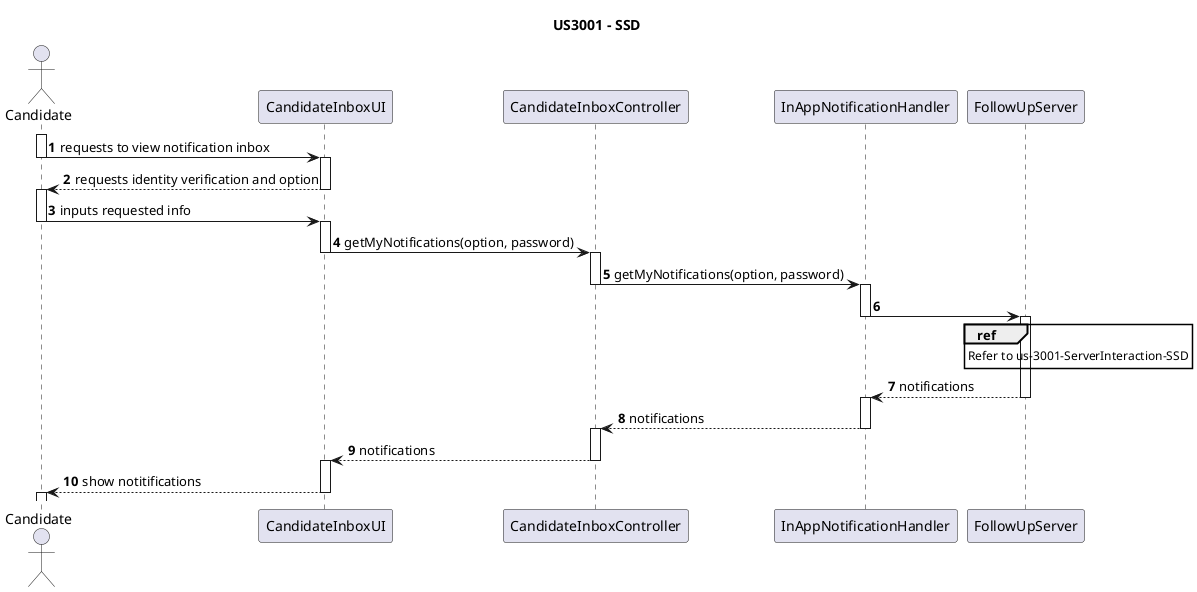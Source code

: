 @startuml
'https://plantuml.com/sequence-diagram

title US3001 - SSD

autonumber

actor Candidate as actor
participant CandidateInboxUI as ui
participant CandidateInboxController as ctrl
participant InAppNotificationHandler as handler
participant FollowUpServer as server



activate actor
actor -> ui : requests to view notification inbox
deactivate actor
activate ui
ui --> actor : requests identity verification and option
deactivate ui
activate actor
actor -> ui : inputs requested info
deactivate actor
activate ui
ui -> ctrl : getMyNotifications(option, password)
deactivate ui
activate ctrl
ctrl -> handler : getMyNotifications(option, password)
deactivate ctrl
activate handler
handler -> server

ref over server
Refer to us-3001-ServerInteraction-SSD
end ref
deactivate handler
activate server
server --> handler : notifications
deactivate server
activate handler
handler --> ctrl : notifications
deactivate handler
activate ctrl
ctrl --> ui : notifications
deactivate ctrl
activate ui
ui --> actor : show notitifications
deactivate ui
activate actor








@enduml